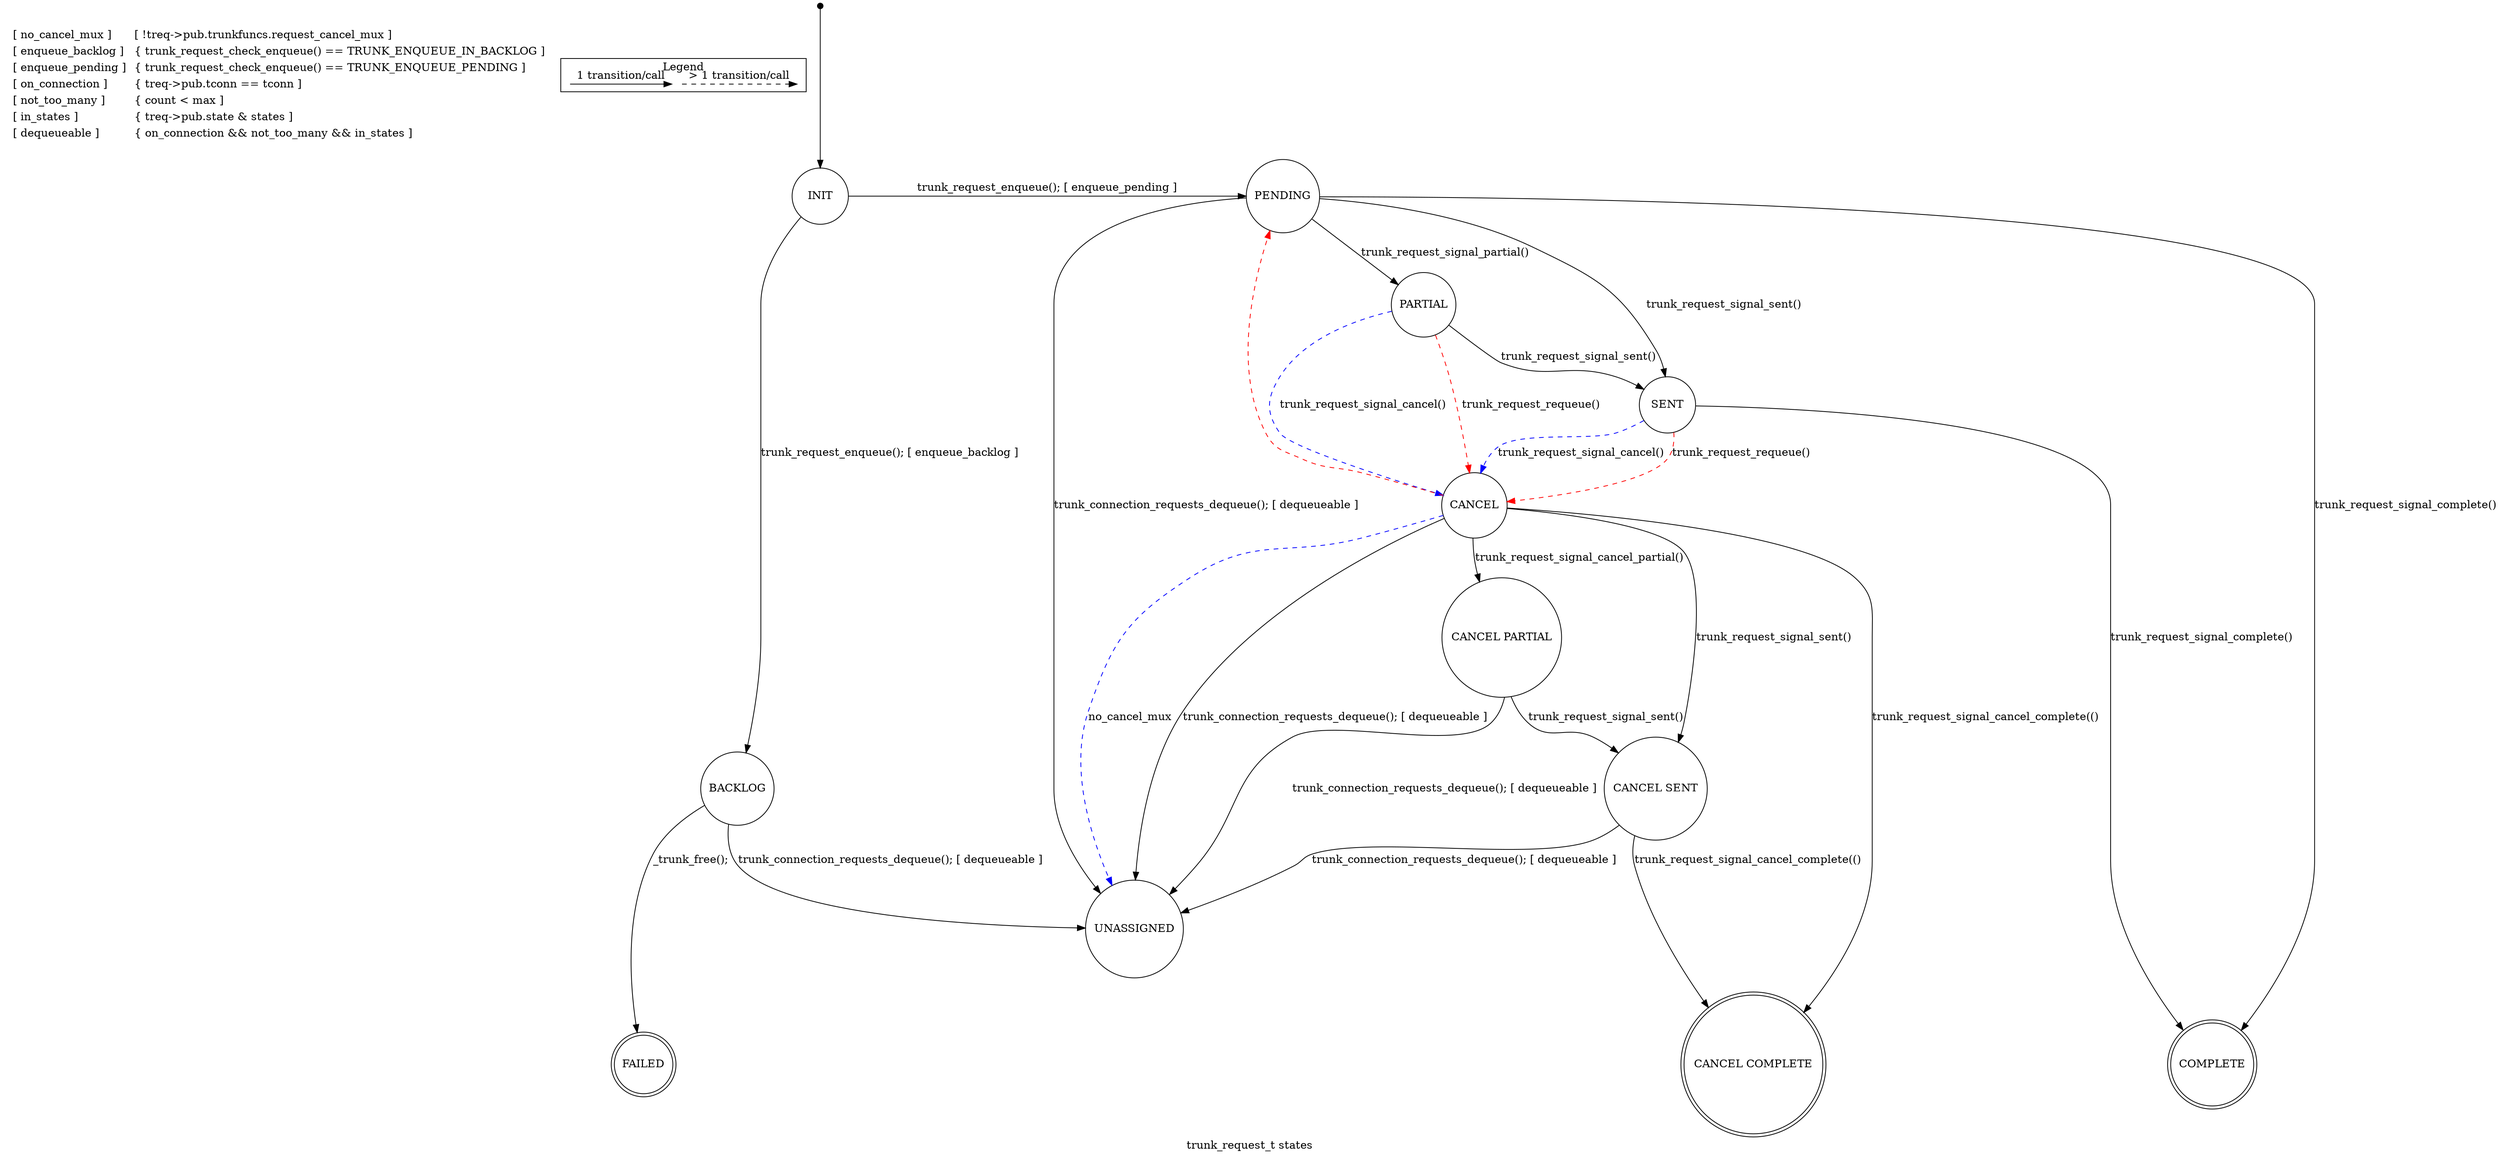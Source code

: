 /*
 *   This program is is free software; you can redistribute it and/or modify
 *   it under the terms of the GNU General Public License as published by
 *   the Free Software Foundation; either version 2 of the License, or (at
 *   your option) any later version.
 *
 *   This program is distributed in the hope that it will be useful,
 *   but WITHOUT ANY WARRANTY; without even the implied warranty of
 *   MERCHANTABILITY or FITNESS FOR A PARTICULAR PURPOSE.  See the
 *   GNU General Public License for more details.
 *
 *   You should have received a copy of the GNU General Public License
 *   along with this program; if not, write to the Free Software
 *   Foundation, Inc., 51 Franklin St, Fifth Floor, Boston, MA 02110-1301, USA
 */

 /**
 * $Id$
 *
 * Copyright 2023 Network RADIUS SARL (legal@networkradius.com)
 */

 digraph trunk_request_t_states {
	label = "trunk_request_t states"
	condition_key [
		shape=plaintext
		label=<
		<table border='0'>
			<tr><td align='left'>[ no_cancel_mux ]</td><td align='left'> [ !treq-&gt;pub.trunkfuncs.request_cancel_mux ]</td></tr>
			<tr><td align='left'>[ enqueue_backlog ]</td><td align='left'> { trunk_request_check_enqueue() == TRUNK_ENQUEUE_IN_BACKLOG ]</td></tr>
			<tr><td align='left'>[ enqueue_pending ]</td><td align='left'> { trunk_request_check_enqueue() == TRUNK_ENQUEUE_PENDING ]</td></tr>
			<tr><td align='left'>[ on_connection ]</td><td align='left'> { treq-&gt;pub.tconn == tconn ]</td></tr>
			<tr><td align='left'>[ not_too_many ]</td><td align='left'> { count &lt; max ]</td></tr>
			<tr><td align='left'>[ in_states ]</td><td align='left'> { treq-&gt;pub.state &amp; states ]</td></tr>
			<tr><td align='left'>[ dequeueable ]</td><td align='left'> { on_connection &amp;&amp; not_too_many &amp;&amp; in_states ]</td></tr>
		</table>
	>];

	subgraph cluster_01 {
		label = "Legend"
		node [shape=point]
		{
			rank=same
			d0 [style = invis];
			d1 [style = invis];
			p0 [style = invis];
			p1 [style = invis];
		}
		d0 -> d1 [label="&gt; 1 transition/call" style=dashed]
		p0 -> p1 [label="1 transition/call"]
	}

	node [shape = point, width=.1 ]; alloc;
	node [shape = circle, label = "INIT", width=1 ]; init;
	node [shape = doublecircle, label = "COMPLETE", width=1 ]; complete;
	node [shape = doublecircle, label = "FAILED", width=1 ]; failed;
	node [shape = doublecircle, label = "CANCEL COMPLETE", width=1 ]; cancel_complete;
	node [shape = circle, label = "UNASSIGNED", width=1 ]; unassigned;
	node [shape = circle, label = "BACKLOG", width=1 ]; backlog;
	node [shape = circle, label = "PENDING", width=1 ]; pending;
	node [shape = circle, label = "PARTIAL", width=1]; partial;
	node [shape = circle, label = "SENT", width=1 ]; sent;
	node [shape = circle, label = "CANCEL", width=1 ]; cancel;
	node [shape = circle, label = "CANCEL SENT", width=1 ]; cancel_sent;
	node [shape = circle, label = "CANCEL PARTIAL", width=1 ]; cancel_partial;

	{rank=source; alloc;}

	{rank=same; init; pending;}

	{rank=sink; complete;}
	{rank=sink; failed;}
	{rank=sink; cancel_complete;}

	alloc -> init

	backlog -> failed [label = "_trunk_free();"]

	{backlog, pending, cancel, cancel_partial, cancel_sent} -> unassigned [ label = "trunk_connection_requests_dequeue(); [ dequeueable ]" ]

	cancel -> cancel_partial [ label = "trunk_request_signal_cancel_partial()" ]

	{cancel, cancel_partial} -> cancel_sent [ label = "trunk_request_signal_sent()" ]

	{cancel, cancel_sent} -> cancel_complete [ label = "trunk_request_signal_cancel_complete(()" ]

	init -> backlog [ label = "trunk_request_enqueue(); [ enqueue_backlog ]" ]
	init -> pending [ label = "trunk_request_enqueue(); [ enqueue_pending ]" ]

	{pending, partial} -> sent [ label = "trunk_request_signal_sent()" ]

	{partial, sent} -> cancel [label = "trunk_request_requeue()", style = dashed, color = red]
	cancel -> pending [style = dashed, color = red]
	{partial, sent} -> cancel [label = "trunk_request_signal_cancel()", style = dashed, color = blue]
	cancel -> unassigned [label = "no_cancel_mux", style = dashed, color = blue]

	{sent, pending} -> complete [ label = "trunk_request_signal_complete()" ]

	pending -> partial [ label = "trunk_request_signal_partial()" ]

}
